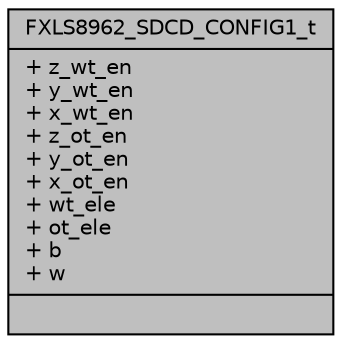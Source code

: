 digraph "FXLS8962_SDCD_CONFIG1_t"
{
  edge [fontname="Helvetica",fontsize="10",labelfontname="Helvetica",labelfontsize="10"];
  node [fontname="Helvetica",fontsize="10",shape=record];
  Node1 [label="{FXLS8962_SDCD_CONFIG1_t\n|+ z_wt_en\l+ y_wt_en\l+ x_wt_en\l+ z_ot_en\l+ y_ot_en\l+ x_ot_en\l+ wt_ele\l+ ot_ele\l+ b\l+ w\l|}",height=0.2,width=0.4,color="black", fillcolor="grey75", style="filled", fontcolor="black"];
}
